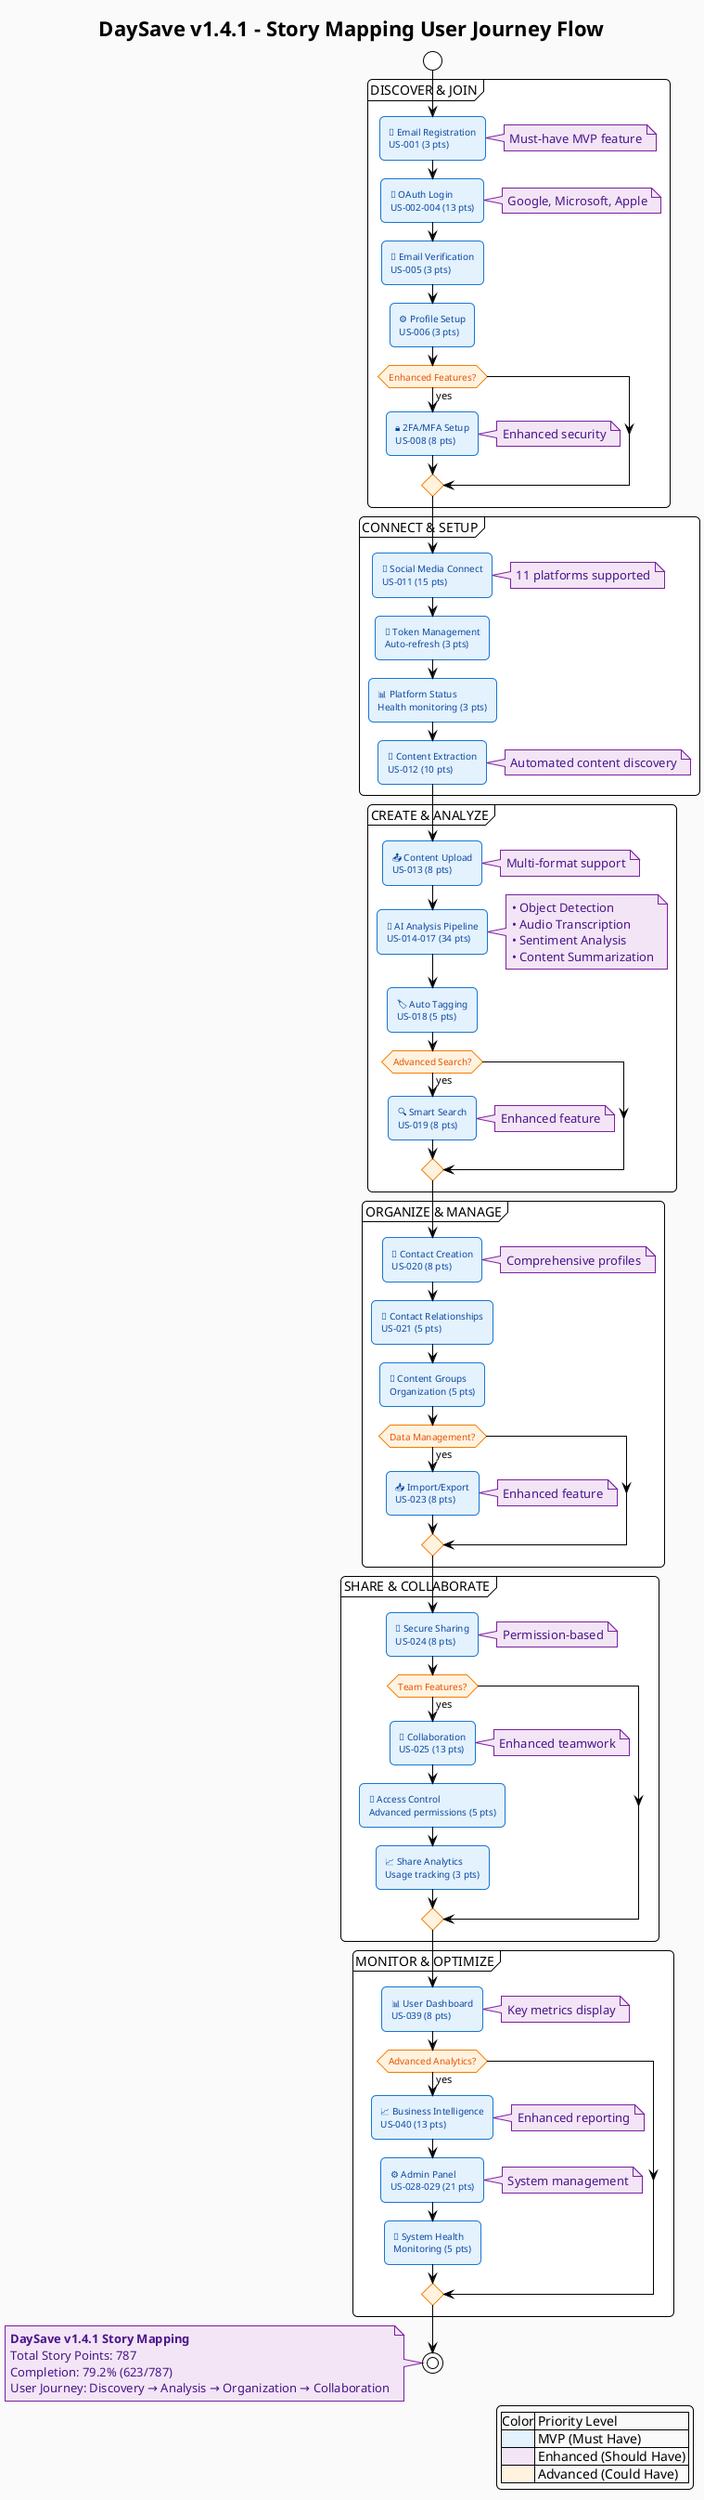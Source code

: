 @startuml DaySave Story Mapping Flow
!theme plain
title DaySave v1.4.1 - Story Mapping User Journey Flow

skinparam backgroundColor #FAFAFA
skinparam roundcorner 10
skinparam shadowing false

skinparam activity {
    BackgroundColor #E3F2FD
    BorderColor #1976D2
    FontSize 10
    FontColor #0D47A1
}

skinparam activityDiamond {
    BackgroundColor #FFF3E0
    BorderColor #F57C00
    FontColor #E65100
}

skinparam note {
    BackgroundColor #F3E5F5
    BorderColor #7B1FA2
    FontColor #4A148C
}

start

partition "DISCOVER & JOIN" {
    :👤 Email Registration
    US-001 (3 pts);
    note right: Must-have MVP feature
    
    :🔐 OAuth Login
    US-002-004 (13 pts);
    note right: Google, Microsoft, Apple
    
    :📧 Email Verification
    US-005 (3 pts);
    
    :⚙️ Profile Setup
    US-006 (3 pts);
    
    if (Enhanced Features?) then (yes)
        :🔒 2FA/MFA Setup
        US-008 (8 pts);
        note right: Enhanced security
    endif
}

partition "CONNECT & SETUP" {
    :📱 Social Media Connect
    US-011 (15 pts);
    note right: 11 platforms supported
    
    :🔄 Token Management
    Auto-refresh (3 pts);
    
    :📊 Platform Status
    Health monitoring (3 pts);
    
    :🎯 Content Extraction
    US-012 (10 pts);
    note right: Automated content discovery
}

partition "CREATE & ANALYZE" {
    :📤 Content Upload
    US-013 (8 pts);
    note right: Multi-format support
    
    :🤖 AI Analysis Pipeline
    US-014-017 (34 pts);
    note right
        • Object Detection
        • Audio Transcription
        • Sentiment Analysis
        • Content Summarization
    end note
    
    :🏷️ Auto Tagging
    US-018 (5 pts);
    
    if (Advanced Search?) then (yes)
        :🔍 Smart Search
        US-019 (8 pts);
        note right: Enhanced feature
    endif
}

partition "ORGANIZE & MANAGE" {
    :👥 Contact Creation
    US-020 (8 pts);
    note right: Comprehensive profiles
    
    :🔗 Contact Relationships
    US-021 (5 pts);
    
    :📁 Content Groups
    Organization (5 pts);
    
    if (Data Management?) then (yes)
        :📥 Import/Export
        US-023 (8 pts);
        note right: Enhanced feature
    endif
}

partition "SHARE & COLLABORATE" {
    :🤝 Secure Sharing
    US-024 (8 pts);
    note right: Permission-based
    
    if (Team Features?) then (yes)
        :💬 Collaboration
        US-025 (13 pts);
        note right: Enhanced teamwork
        
        :🔐 Access Control
        Advanced permissions (5 pts);
        
        :📈 Share Analytics
        Usage tracking (3 pts);
    endif
}

partition "MONITOR & OPTIMIZE" {
    :📊 User Dashboard
    US-039 (8 pts);
    note right: Key metrics display
    
    if (Advanced Analytics?) then (yes)
        :📈 Business Intelligence
        US-040 (13 pts);
        note right: Enhanced reporting
        
        :⚙️ Admin Panel
        US-028-029 (21 pts);
        note right: System management
        
        :🔧 System Health
        Monitoring (5 pts);
    endif
}

stop

legend right
    |Color| Priority Level |
    |<#E3F2FD>| MVP (Must Have) |
    |<#F3E5F5>| Enhanced (Should Have) |
    |<#FFF3E0>| Advanced (Could Have) |
endlegend

note
**DaySave v1.4.1 Story Mapping**
Total Story Points: 787
Completion: 79.2% (623/787)
User Journey: Discovery → Analysis → Organization → Collaboration
end note

@enduml
